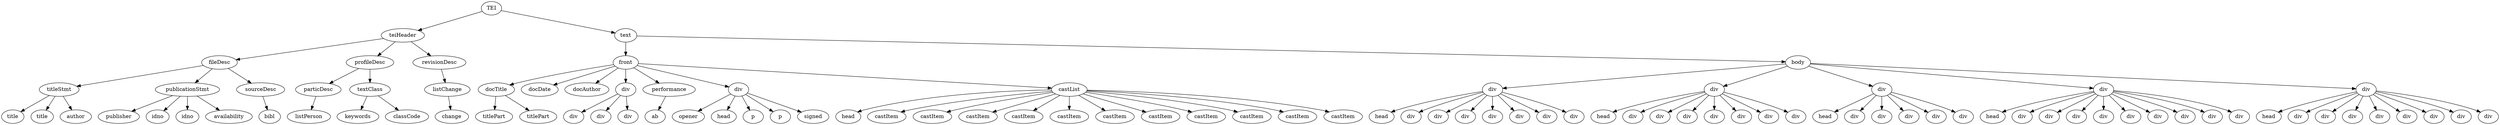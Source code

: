 digraph Tree {
	"t0" [label = "TEI"];
	"t1" [label = "teiHeader"];
	"t2" [label = "fileDesc"];
	"t3" [label = "titleStmt"];
	"t4" [label = "title"];
	"t5" [label = "title"];
	"t6" [label = "author"];
	"t7" [label = "publicationStmt"];
	"t8" [label = "publisher"];
	"t9" [label = "idno"];
	"t10" [label = "idno"];
	"t11" [label = "availability"];
	"t12" [label = "sourceDesc"];
	"t13" [label = "bibl"];
	"t14" [label = "profileDesc"];
	"t15" [label = "particDesc"];
	"t16" [label = "listPerson"];
	"t17" [label = "textClass"];
	"t18" [label = "keywords"];
	"t19" [label = "classCode"];
	"t20" [label = "revisionDesc"];
	"t21" [label = "listChange"];
	"t22" [label = "change"];
	"t23" [label = "text"];
	"t24" [label = "front"];
	"t25" [label = "docTitle"];
	"t26" [label = "titlePart"];
	"t27" [label = "titlePart"];
	"t28" [label = "docDate"];
	"t29" [label = "docAuthor"];
	"t30" [label = "div"];
	"t31" [label = "div"];
	"t32" [label = "div"];
	"t33" [label = "div"];
	"t34" [label = "performance"];
	"t35" [label = "ab"];
	"t36" [label = "div"];
	"t37" [label = "opener"];
	"t38" [label = "head"];
	"t39" [label = "p"];
	"t40" [label = "p"];
	"t41" [label = "signed"];
	"t42" [label = "castList"];
	"t43" [label = "head"];
	"t44" [label = "castItem"];
	"t45" [label = "castItem"];
	"t46" [label = "castItem"];
	"t47" [label = "castItem"];
	"t48" [label = "castItem"];
	"t49" [label = "castItem"];
	"t50" [label = "castItem"];
	"t51" [label = "castItem"];
	"t52" [label = "castItem"];
	"t53" [label = "castItem"];
	"t54" [label = "castItem"];
	"t55" [label = "body"];
	"t56" [label = "div"];
	"t57" [label = "head"];
	"t58" [label = "div"];
	"t59" [label = "div"];
	"t60" [label = "div"];
	"t61" [label = "div"];
	"t62" [label = "div"];
	"t63" [label = "div"];
	"t64" [label = "div"];
	"t65" [label = "div"];
	"t66" [label = "head"];
	"t67" [label = "div"];
	"t68" [label = "div"];
	"t69" [label = "div"];
	"t70" [label = "div"];
	"t71" [label = "div"];
	"t72" [label = "div"];
	"t73" [label = "div"];
	"t74" [label = "div"];
	"t75" [label = "head"];
	"t76" [label = "div"];
	"t77" [label = "div"];
	"t78" [label = "div"];
	"t79" [label = "div"];
	"t80" [label = "div"];
	"t81" [label = "div"];
	"t82" [label = "head"];
	"t83" [label = "div"];
	"t84" [label = "div"];
	"t85" [label = "div"];
	"t86" [label = "div"];
	"t87" [label = "div"];
	"t88" [label = "div"];
	"t89" [label = "div"];
	"t90" [label = "div"];
	"t91" [label = "div"];
	"t92" [label = "div"];
	"t93" [label = "head"];
	"t94" [label = "div"];
	"t95" [label = "div"];
	"t96" [label = "div"];
	"t97" [label = "div"];
	"t98" [label = "div"];
	"t99" [label = "div"];
	"t100" [label = "div"];
	"t101" [label = "div"];
	"t0" -> "t1";
	"t1" -> "t2";
	"t2" -> "t3";
	"t3" -> "t4";
	"t3" -> "t5";
	"t3" -> "t6";
	"t2" -> "t7";
	"t7" -> "t8";
	"t7" -> "t9";
	"t7" -> "t10";
	"t7" -> "t11";
	"t2" -> "t12";
	"t12" -> "t13";
	"t1" -> "t14";
	"t14" -> "t15";
	"t15" -> "t16";
	"t14" -> "t17";
	"t17" -> "t18";
	"t17" -> "t19";
	"t1" -> "t20";
	"t20" -> "t21";
	"t21" -> "t22";
	"t0" -> "t23";
	"t23" -> "t24";
	"t24" -> "t25";
	"t25" -> "t26";
	"t25" -> "t27";
	"t24" -> "t28";
	"t24" -> "t29";
	"t24" -> "t30";
	"t30" -> "t31";
	"t30" -> "t32";
	"t30" -> "t33";
	"t24" -> "t34";
	"t34" -> "t35";
	"t24" -> "t36";
	"t36" -> "t37";
	"t36" -> "t38";
	"t36" -> "t39";
	"t36" -> "t40";
	"t36" -> "t41";
	"t24" -> "t42";
	"t42" -> "t43";
	"t42" -> "t44";
	"t42" -> "t45";
	"t42" -> "t46";
	"t42" -> "t47";
	"t42" -> "t48";
	"t42" -> "t49";
	"t42" -> "t50";
	"t42" -> "t51";
	"t42" -> "t52";
	"t42" -> "t53";
	"t42" -> "t54";
	"t23" -> "t55";
	"t55" -> "t56";
	"t56" -> "t57";
	"t56" -> "t58";
	"t56" -> "t59";
	"t56" -> "t60";
	"t56" -> "t61";
	"t56" -> "t62";
	"t56" -> "t63";
	"t56" -> "t64";
	"t55" -> "t65";
	"t65" -> "t66";
	"t65" -> "t67";
	"t65" -> "t68";
	"t65" -> "t69";
	"t65" -> "t70";
	"t65" -> "t71";
	"t65" -> "t72";
	"t65" -> "t73";
	"t55" -> "t74";
	"t74" -> "t75";
	"t74" -> "t76";
	"t74" -> "t77";
	"t74" -> "t78";
	"t74" -> "t79";
	"t74" -> "t80";
	"t55" -> "t81";
	"t81" -> "t82";
	"t81" -> "t83";
	"t81" -> "t84";
	"t81" -> "t85";
	"t81" -> "t86";
	"t81" -> "t87";
	"t81" -> "t88";
	"t81" -> "t89";
	"t81" -> "t90";
	"t81" -> "t91";
	"t55" -> "t92";
	"t92" -> "t93";
	"t92" -> "t94";
	"t92" -> "t95";
	"t92" -> "t96";
	"t92" -> "t97";
	"t92" -> "t98";
	"t92" -> "t99";
	"t92" -> "t100";
	"t92" -> "t101";
}
